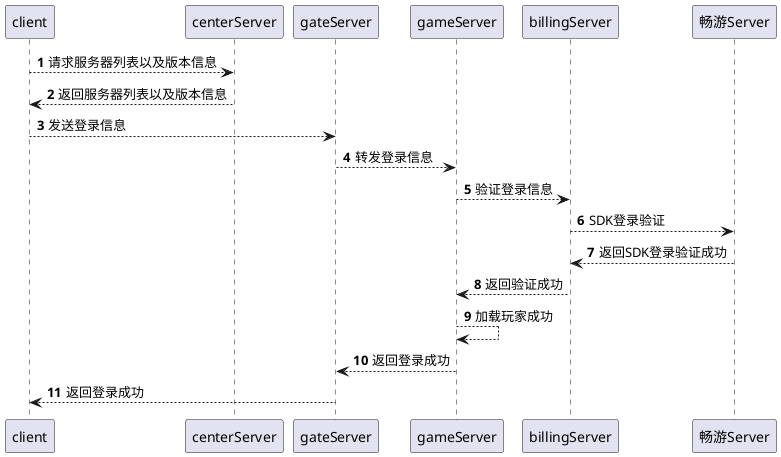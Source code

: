 @startuml
'https://plantuml.com/sequence-diagram

autonumber

/'Alice -> Bob: Authentication Request
Bob --> Alice: Authentication Response

Alice -> Bob: Another authentication Request
Alice <-- Bob: another authentication Response'/

client --> centerServer : 请求服务器列表以及版本信息
centerServer --> client : 返回服务器列表以及版本信息
client --> gateServer : 发送登录信息
gateServer --> gameServer : 转发登录信息
gameServer --> billingServer : 验证登录信息
billingServer --> 畅游Server : SDK登录验证
畅游Server --> billingServer : 返回SDK登录验证成功
billingServer --> gameServer : 返回验证成功
gameServer --> gameServer : 加载玩家成功
gameServer --> gateServer : 返回登录成功
gateServer --> client : 返回登录成功
@enduml